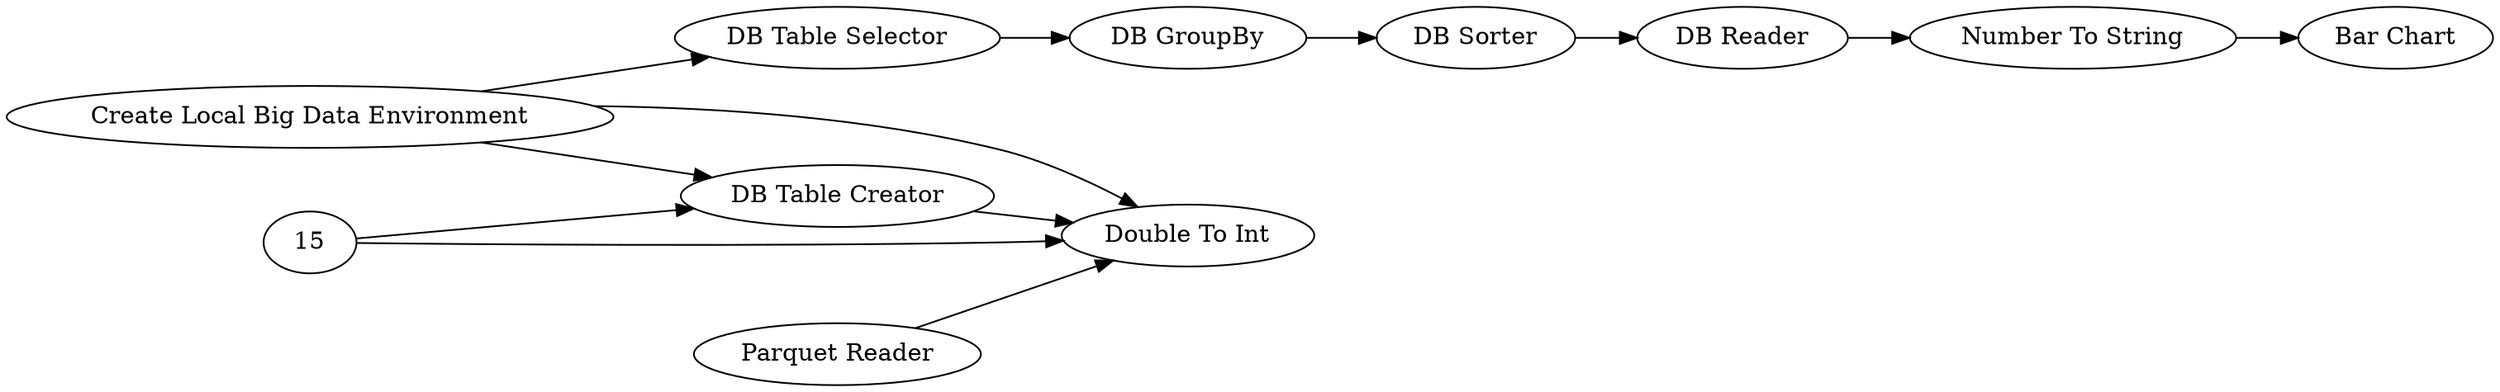 digraph {
	4 [label="DB Loader"]
	5 [label="DB Table Creator"]
	9 [label="DB GroupBy"]
	10 [label="DB Sorter"]
	11 [label="DB Reader"]
	12 [label="Bar Chart"]
	13 [label="Number To String"]
	14 [label="DB Table Selector"]
	3 [label="Parquet Reader"]
	4 [label="Double To Int"]
	1184 [label="Create Local Big Data Environment"]
	3 -> 4
	5 -> 4
	9 -> 10
	10 -> 11
	11 -> 13
	13 -> 12
	14 -> 9
	15 -> 5
	15 -> 4
	1184 -> 4
	1184 -> 5
	1184 -> 14
	rankdir=LR
}
